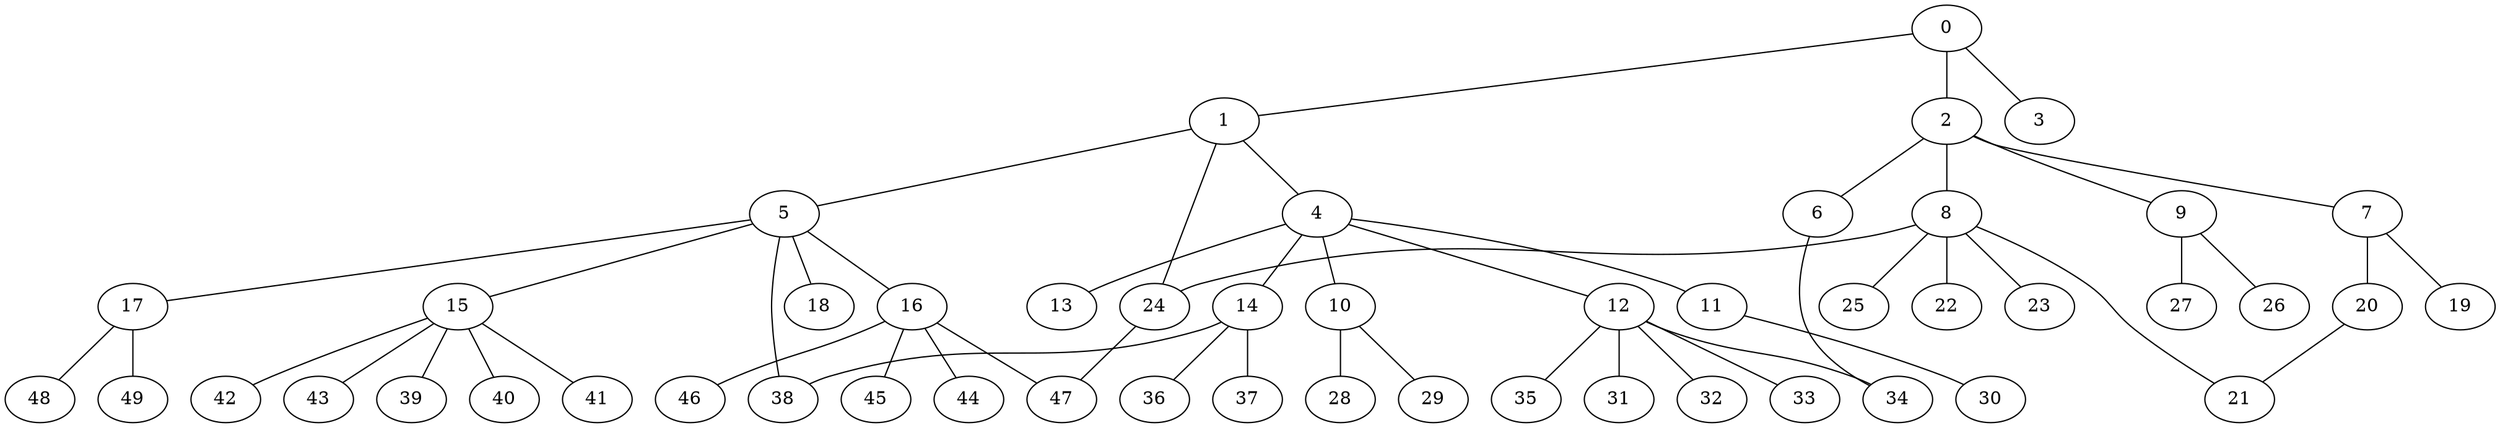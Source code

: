 
graph graphname {
    0 -- 1
0 -- 2
0 -- 3
1 -- 4
1 -- 5
1 -- 24
2 -- 8
2 -- 9
2 -- 6
2 -- 7
4 -- 10
4 -- 11
4 -- 12
4 -- 13
4 -- 14
5 -- 16
5 -- 18
5 -- 17
5 -- 15
5 -- 38
6 -- 34
7 -- 19
7 -- 20
8 -- 21
8 -- 22
8 -- 23
8 -- 24
8 -- 25
9 -- 27
9 -- 26
10 -- 28
10 -- 29
11 -- 30
12 -- 32
12 -- 33
12 -- 34
12 -- 35
12 -- 31
14 -- 36
14 -- 37
14 -- 38
15 -- 39
15 -- 40
15 -- 41
15 -- 42
15 -- 43
16 -- 47
16 -- 44
16 -- 46
16 -- 45
17 -- 48
17 -- 49
20 -- 21
24 -- 47

}
